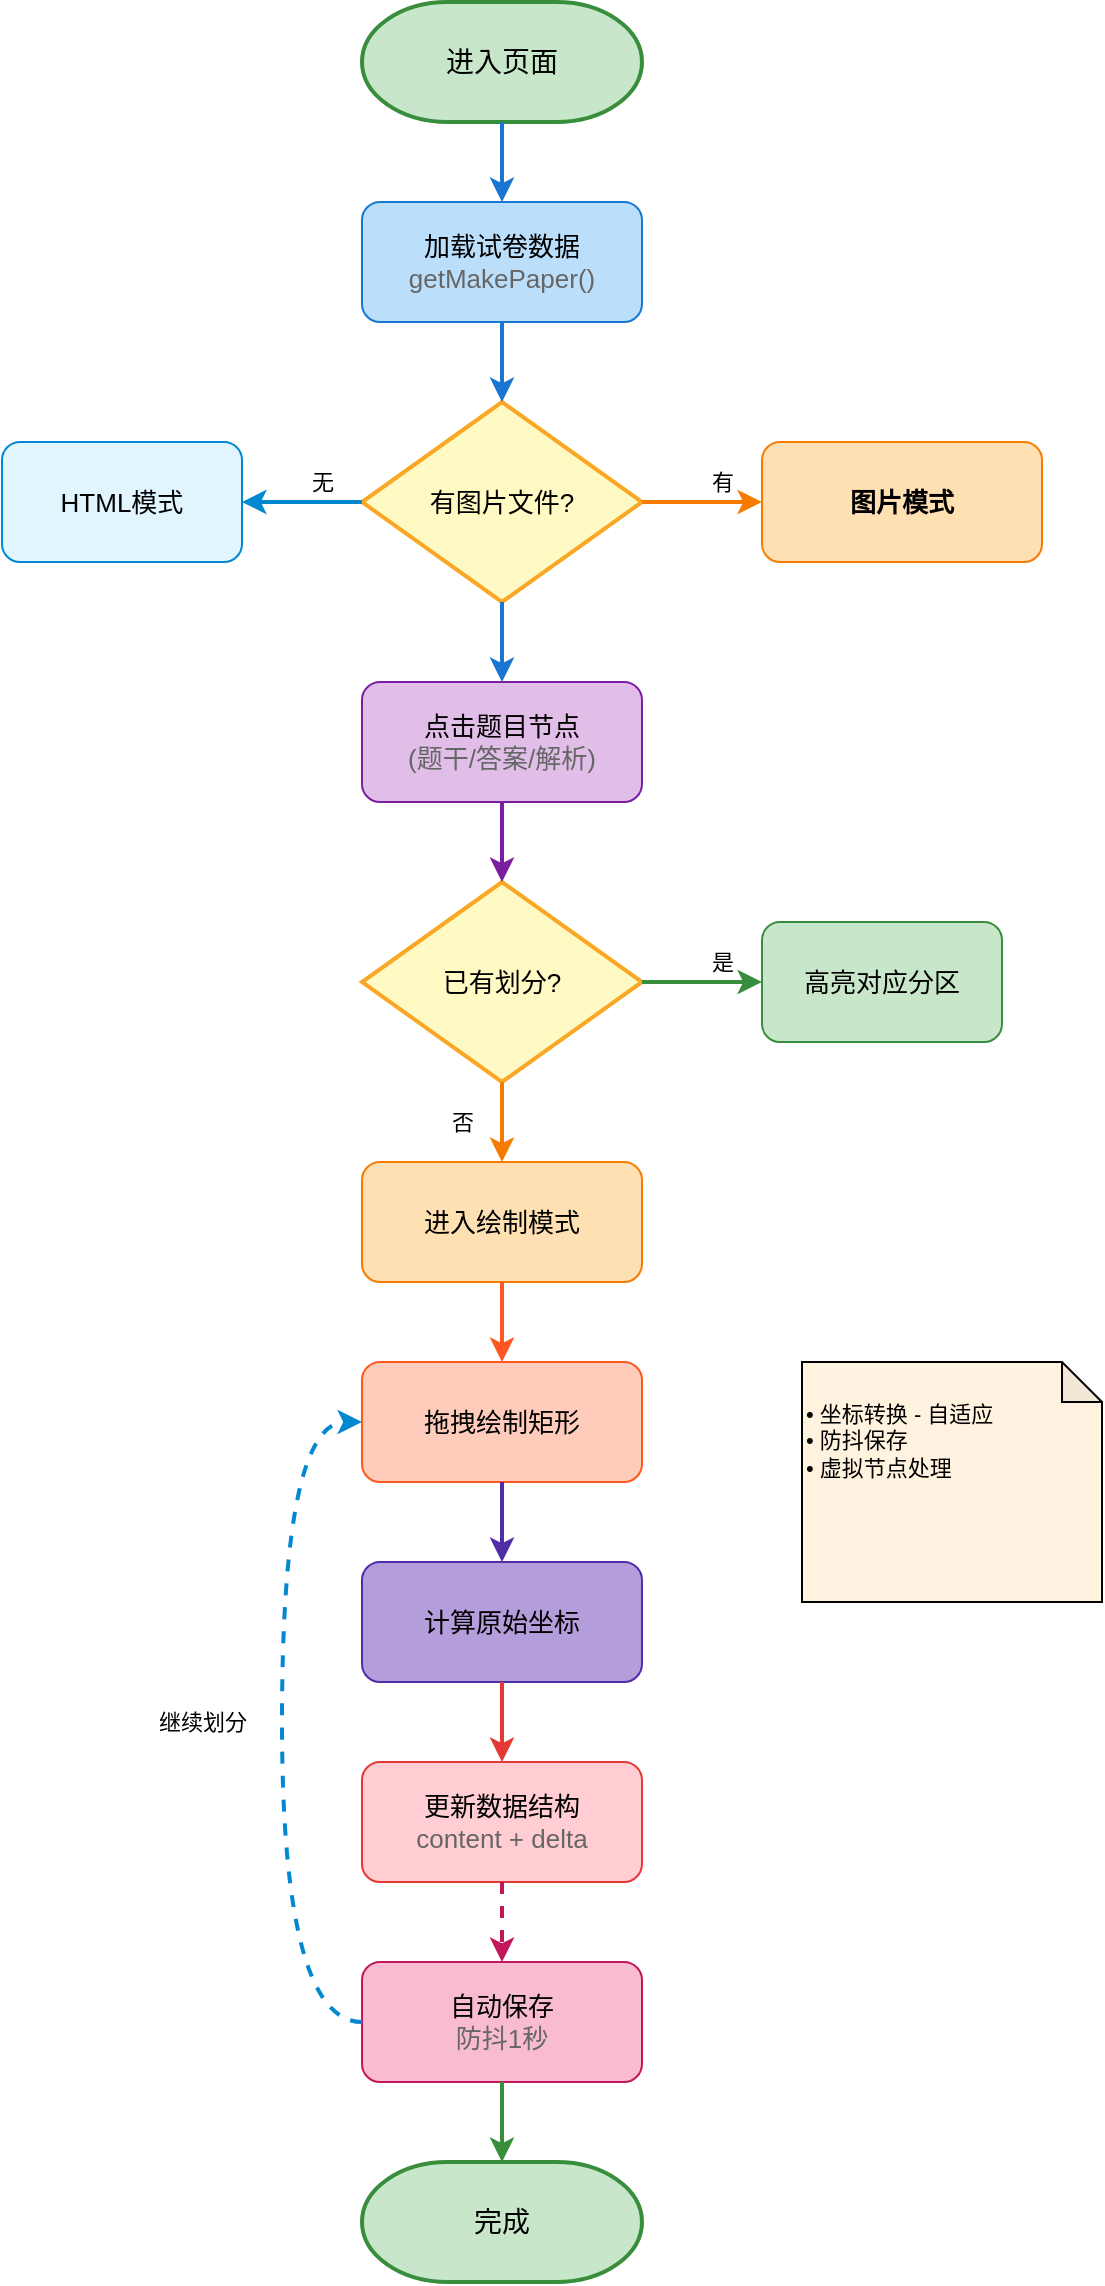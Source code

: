 <mxfile version="28.2.7">
  <diagram name="用户操作流程" id="flow1">
    <mxGraphModel dx="1104" dy="688" grid="1" gridSize="10" guides="1" tooltips="1" connect="1" arrows="1" fold="1" page="1" pageScale="1" pageWidth="827" pageHeight="1169" math="0" shadow="0">
      <root>
        <mxCell id="0" />
        <mxCell id="1" parent="0" />
        <mxCell id="2" value="进入页面" style="strokeWidth=2;html=1;shape=mxgraph.flowchart.terminator;whiteSpace=wrap;fillColor=#C8E6C9;strokeColor=#388E3C;fontSize=14;" parent="1" vertex="1">
          <mxGeometry x="340" y="40" width="140" height="60" as="geometry" />
        </mxCell>
        <mxCell id="3" value="加载试卷数据&lt;br&gt;&lt;font color=&quot;#666666&quot;&gt;getMakePaper()&lt;/font&gt;" style="rounded=1;whiteSpace=wrap;html=1;fillColor=#BBDEFB;strokeColor=#1976D2;fontSize=13;" parent="1" vertex="1">
          <mxGeometry x="340" y="140" width="140" height="60" as="geometry" />
        </mxCell>
        <mxCell id="4" value="有图片文件?" style="strokeWidth=2;html=1;shape=mxgraph.flowchart.decision;whiteSpace=wrap;fillColor=#FFF9C4;strokeColor=#F9A825;fontSize=13;" parent="1" vertex="1">
          <mxGeometry x="340" y="240" width="140" height="100" as="geometry" />
        </mxCell>
        <mxCell id="5" value="HTML模式" style="rounded=1;whiteSpace=wrap;html=1;fillColor=#E1F5FE;strokeColor=#0288D1;fontSize=13;" parent="1" vertex="1">
          <mxGeometry x="160" y="260" width="120" height="60" as="geometry" />
        </mxCell>
        <mxCell id="6" value="图片模式" style="rounded=1;whiteSpace=wrap;html=1;fillColor=#FFE0B2;strokeColor=#F57C00;fontSize=13;fontStyle=1" parent="1" vertex="1">
          <mxGeometry x="540" y="260" width="140" height="60" as="geometry" />
        </mxCell>
        <mxCell id="7" value="点击题目节点&lt;br&gt;&lt;font color=&quot;#666666&quot;&gt;(题干/答案/解析)&lt;/font&gt;" style="rounded=1;whiteSpace=wrap;html=1;fillColor=#E1BEE7;strokeColor=#7B1FA2;fontSize=13;" parent="1" vertex="1">
          <mxGeometry x="340" y="380" width="140" height="60" as="geometry" />
        </mxCell>
        <mxCell id="8" value="已有划分?" style="strokeWidth=2;html=1;shape=mxgraph.flowchart.decision;whiteSpace=wrap;fillColor=#FFF9C4;strokeColor=#F9A825;fontSize=13;" parent="1" vertex="1">
          <mxGeometry x="340" y="480" width="140" height="100" as="geometry" />
        </mxCell>
        <mxCell id="9" value="高亮对应分区" style="rounded=1;whiteSpace=wrap;html=1;fillColor=#C8E6C9;strokeColor=#388E3C;fontSize=13;" parent="1" vertex="1">
          <mxGeometry x="540" y="500" width="120" height="60" as="geometry" />
        </mxCell>
        <mxCell id="10" value="进入绘制模式" style="rounded=1;whiteSpace=wrap;html=1;fillColor=#FFE0B2;strokeColor=#F57C00;fontSize=13;" parent="1" vertex="1">
          <mxGeometry x="340" y="620" width="140" height="60" as="geometry" />
        </mxCell>
        <mxCell id="11" value="拖拽绘制矩形" style="rounded=1;whiteSpace=wrap;html=1;fillColor=#FFCCBC;strokeColor=#FF5722;fontSize=13;" parent="1" vertex="1">
          <mxGeometry x="340" y="720" width="140" height="60" as="geometry" />
        </mxCell>
        <mxCell id="12" value="计算原始坐标" style="rounded=1;whiteSpace=wrap;html=1;fillColor=#B39DDB;strokeColor=#512DA8;fontSize=13;" parent="1" vertex="1">
          <mxGeometry x="340" y="820" width="140" height="60" as="geometry" />
        </mxCell>
        <mxCell id="13" value="更新数据结构&lt;br&gt;&lt;font color=&quot;#666666&quot;&gt;content + delta&lt;/font&gt;" style="rounded=1;whiteSpace=wrap;html=1;fillColor=#FFCDD2;strokeColor=#E53935;fontSize=13;" parent="1" vertex="1">
          <mxGeometry x="340" y="920" width="140" height="60" as="geometry" />
        </mxCell>
        <mxCell id="14" value="自动保存&lt;br&gt;&lt;font color=&quot;#666666&quot;&gt;防抖1秒&lt;/font&gt;" style="rounded=1;whiteSpace=wrap;html=1;fillColor=#F8BBD0;strokeColor=#C2185B;fontSize=13;" parent="1" vertex="1">
          <mxGeometry x="340" y="1020" width="140" height="60" as="geometry" />
        </mxCell>
        <mxCell id="15" value="完成" style="strokeWidth=2;html=1;shape=mxgraph.flowchart.terminator;whiteSpace=wrap;fillColor=#C8E6C9;strokeColor=#388E3C;fontSize=14;" parent="1" vertex="1">
          <mxGeometry x="340" y="1120" width="140" height="60" as="geometry" />
        </mxCell>
        <mxCell id="16" value="" style="endArrow=classic;html=1;exitX=0.5;exitY=1;exitDx=0;exitDy=0;exitPerimeter=0;entryX=0.5;entryY=0;entryDx=0;entryDy=0;strokeWidth=2;strokeColor=#1976D2;" parent="1" source="2" target="3" edge="1">
          <mxGeometry relative="1" as="geometry" />
        </mxCell>
        <mxCell id="17" value="" style="endArrow=classic;html=1;exitX=0.5;exitY=1;exitDx=0;exitDy=0;entryX=0.5;entryY=0;entryDx=0;entryDy=0;entryPerimeter=0;strokeWidth=2;strokeColor=#1976D2;" parent="1" source="3" target="4" edge="1">
          <mxGeometry relative="1" as="geometry" />
        </mxCell>
        <mxCell id="18" value="无" style="endArrow=classic;html=1;exitX=0;exitY=0.5;exitDx=0;exitDy=0;exitPerimeter=0;entryX=1;entryY=0.5;entryDx=0;entryDy=0;strokeWidth=2;strokeColor=#0288D1;" parent="1" source="4" target="5" edge="1">
          <mxGeometry relative="1" as="geometry">
            <mxPoint x="10" y="-10" as="offset" />
          </mxGeometry>
        </mxCell>
        <mxCell id="19" value="有" style="endArrow=classic;html=1;exitX=1;exitY=0.5;exitDx=0;exitDy=0;exitPerimeter=0;entryX=0;entryY=0.5;entryDx=0;entryDy=0;strokeWidth=2;strokeColor=#F57C00;" parent="1" source="4" target="6" edge="1">
          <mxGeometry relative="1" as="geometry">
            <mxPoint x="10" y="-10" as="offset" />
          </mxGeometry>
        </mxCell>
        <mxCell id="20" value="" style="endArrow=classic;html=1;exitX=0.5;exitY=1;exitDx=0;exitDy=0;exitPerimeter=0;entryX=0.5;entryY=0;entryDx=0;entryDy=0;strokeWidth=2;strokeColor=#1976D2;" parent="1" source="4" target="7" edge="1">
          <mxGeometry relative="1" as="geometry" />
        </mxCell>
        <mxCell id="21" value="" style="endArrow=classic;html=1;exitX=0.5;exitY=1;exitDx=0;exitDy=0;entryX=0.5;entryY=0;entryDx=0;entryDy=0;entryPerimeter=0;strokeWidth=2;strokeColor=#7B1FA2;" parent="1" source="7" target="8" edge="1">
          <mxGeometry relative="1" as="geometry" />
        </mxCell>
        <mxCell id="22" value="是" style="endArrow=classic;html=1;exitX=1;exitY=0.5;exitDx=0;exitDy=0;exitPerimeter=0;entryX=0;entryY=0.5;entryDx=0;entryDy=0;strokeWidth=2;strokeColor=#388E3C;" parent="1" source="8" target="9" edge="1">
          <mxGeometry relative="1" as="geometry">
            <mxPoint x="10" y="-10" as="offset" />
          </mxGeometry>
        </mxCell>
        <mxCell id="23" value="否" style="endArrow=classic;html=1;exitX=0.5;exitY=1;exitDx=0;exitDy=0;exitPerimeter=0;entryX=0.5;entryY=0;entryDx=0;entryDy=0;strokeWidth=2;strokeColor=#F57C00;" parent="1" source="8" target="10" edge="1">
          <mxGeometry relative="1" as="geometry">
            <mxPoint x="-20" as="offset" />
          </mxGeometry>
        </mxCell>
        <mxCell id="24" value="" style="endArrow=classic;html=1;exitX=0.5;exitY=1;exitDx=0;exitDy=0;entryX=0.5;entryY=0;entryDx=0;entryDy=0;strokeWidth=2;strokeColor=#FF5722;" parent="1" source="10" target="11" edge="1">
          <mxGeometry relative="1" as="geometry" />
        </mxCell>
        <mxCell id="25" value="" style="endArrow=classic;html=1;exitX=0.5;exitY=1;exitDx=0;exitDy=0;entryX=0.5;entryY=0;entryDx=0;entryDy=0;strokeWidth=2;strokeColor=#512DA8;" parent="1" source="11" target="12" edge="1">
          <mxGeometry relative="1" as="geometry" />
        </mxCell>
        <mxCell id="26" value="" style="endArrow=classic;html=1;exitX=0.5;exitY=1;exitDx=0;exitDy=0;entryX=0.5;entryY=0;entryDx=0;entryDy=0;strokeWidth=2;strokeColor=#E53935;" parent="1" source="12" target="13" edge="1">
          <mxGeometry relative="1" as="geometry" />
        </mxCell>
        <mxCell id="27" value="" style="endArrow=classic;html=1;exitX=0.5;exitY=1;exitDx=0;exitDy=0;entryX=0.5;entryY=0;entryDx=0;entryDy=0;strokeWidth=2;strokeColor=#C2185B;dashed=1;" parent="1" source="13" target="14" edge="1">
          <mxGeometry relative="1" as="geometry" />
        </mxCell>
        <mxCell id="28" value="" style="endArrow=classic;html=1;exitX=0.5;exitY=1;exitDx=0;exitDy=0;entryX=0.5;entryY=0;entryDx=0;entryDy=0;entryPerimeter=0;strokeWidth=2;strokeColor=#388E3C;" parent="1" source="14" target="15" edge="1">
          <mxGeometry relative="1" as="geometry" />
        </mxCell>
        <mxCell id="29" value="继续划分" style="endArrow=classic;html=1;exitX=0;exitY=0.5;exitDx=0;exitDy=0;entryX=0;entryY=0.5;entryDx=0;entryDy=0;strokeWidth=2;strokeColor=#0288D1;curved=1;dashed=1;" parent="1" source="14" target="11" edge="1">
          <mxGeometry relative="1" as="geometry">
            <mxPoint x="-40" as="offset" />
            <Array as="points">
              <mxPoint x="300" y="1050" />
              <mxPoint x="300" y="750" />
            </Array>
          </mxGeometry>
        </mxCell>
        <mxCell id="30" value="&lt;br&gt;• 坐标转换 - 自适应&lt;br&gt;• 防抖保存&lt;br&gt;• 虚拟节点处理" style="shape=note;whiteSpace=wrap;html=1;backgroundOutline=1;darkOpacity=0.05;fillColor=#FFF3E0;size=20;align=left;verticalAlign=top;fontSize=11;" parent="1" vertex="1">
          <mxGeometry x="560" y="720" width="150" height="120" as="geometry" />
        </mxCell>
      </root>
    </mxGraphModel>
  </diagram>
</mxfile>
